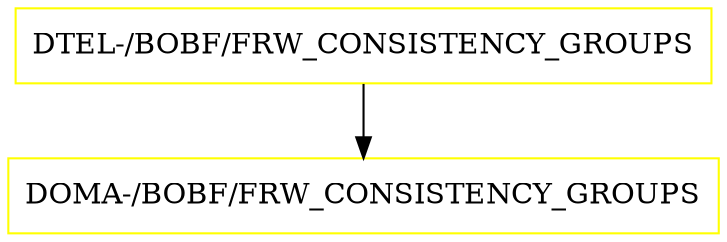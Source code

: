 digraph G {
  "DTEL-/BOBF/FRW_CONSISTENCY_GROUPS" [shape=box,color=yellow];
  "DOMA-/BOBF/FRW_CONSISTENCY_GROUPS" [shape=box,color=yellow,URL="./DOMA_%23BOBF%23FRW_CONSISTENCY_GROUPS.html"];
  "DTEL-/BOBF/FRW_CONSISTENCY_GROUPS" -> "DOMA-/BOBF/FRW_CONSISTENCY_GROUPS";
}
